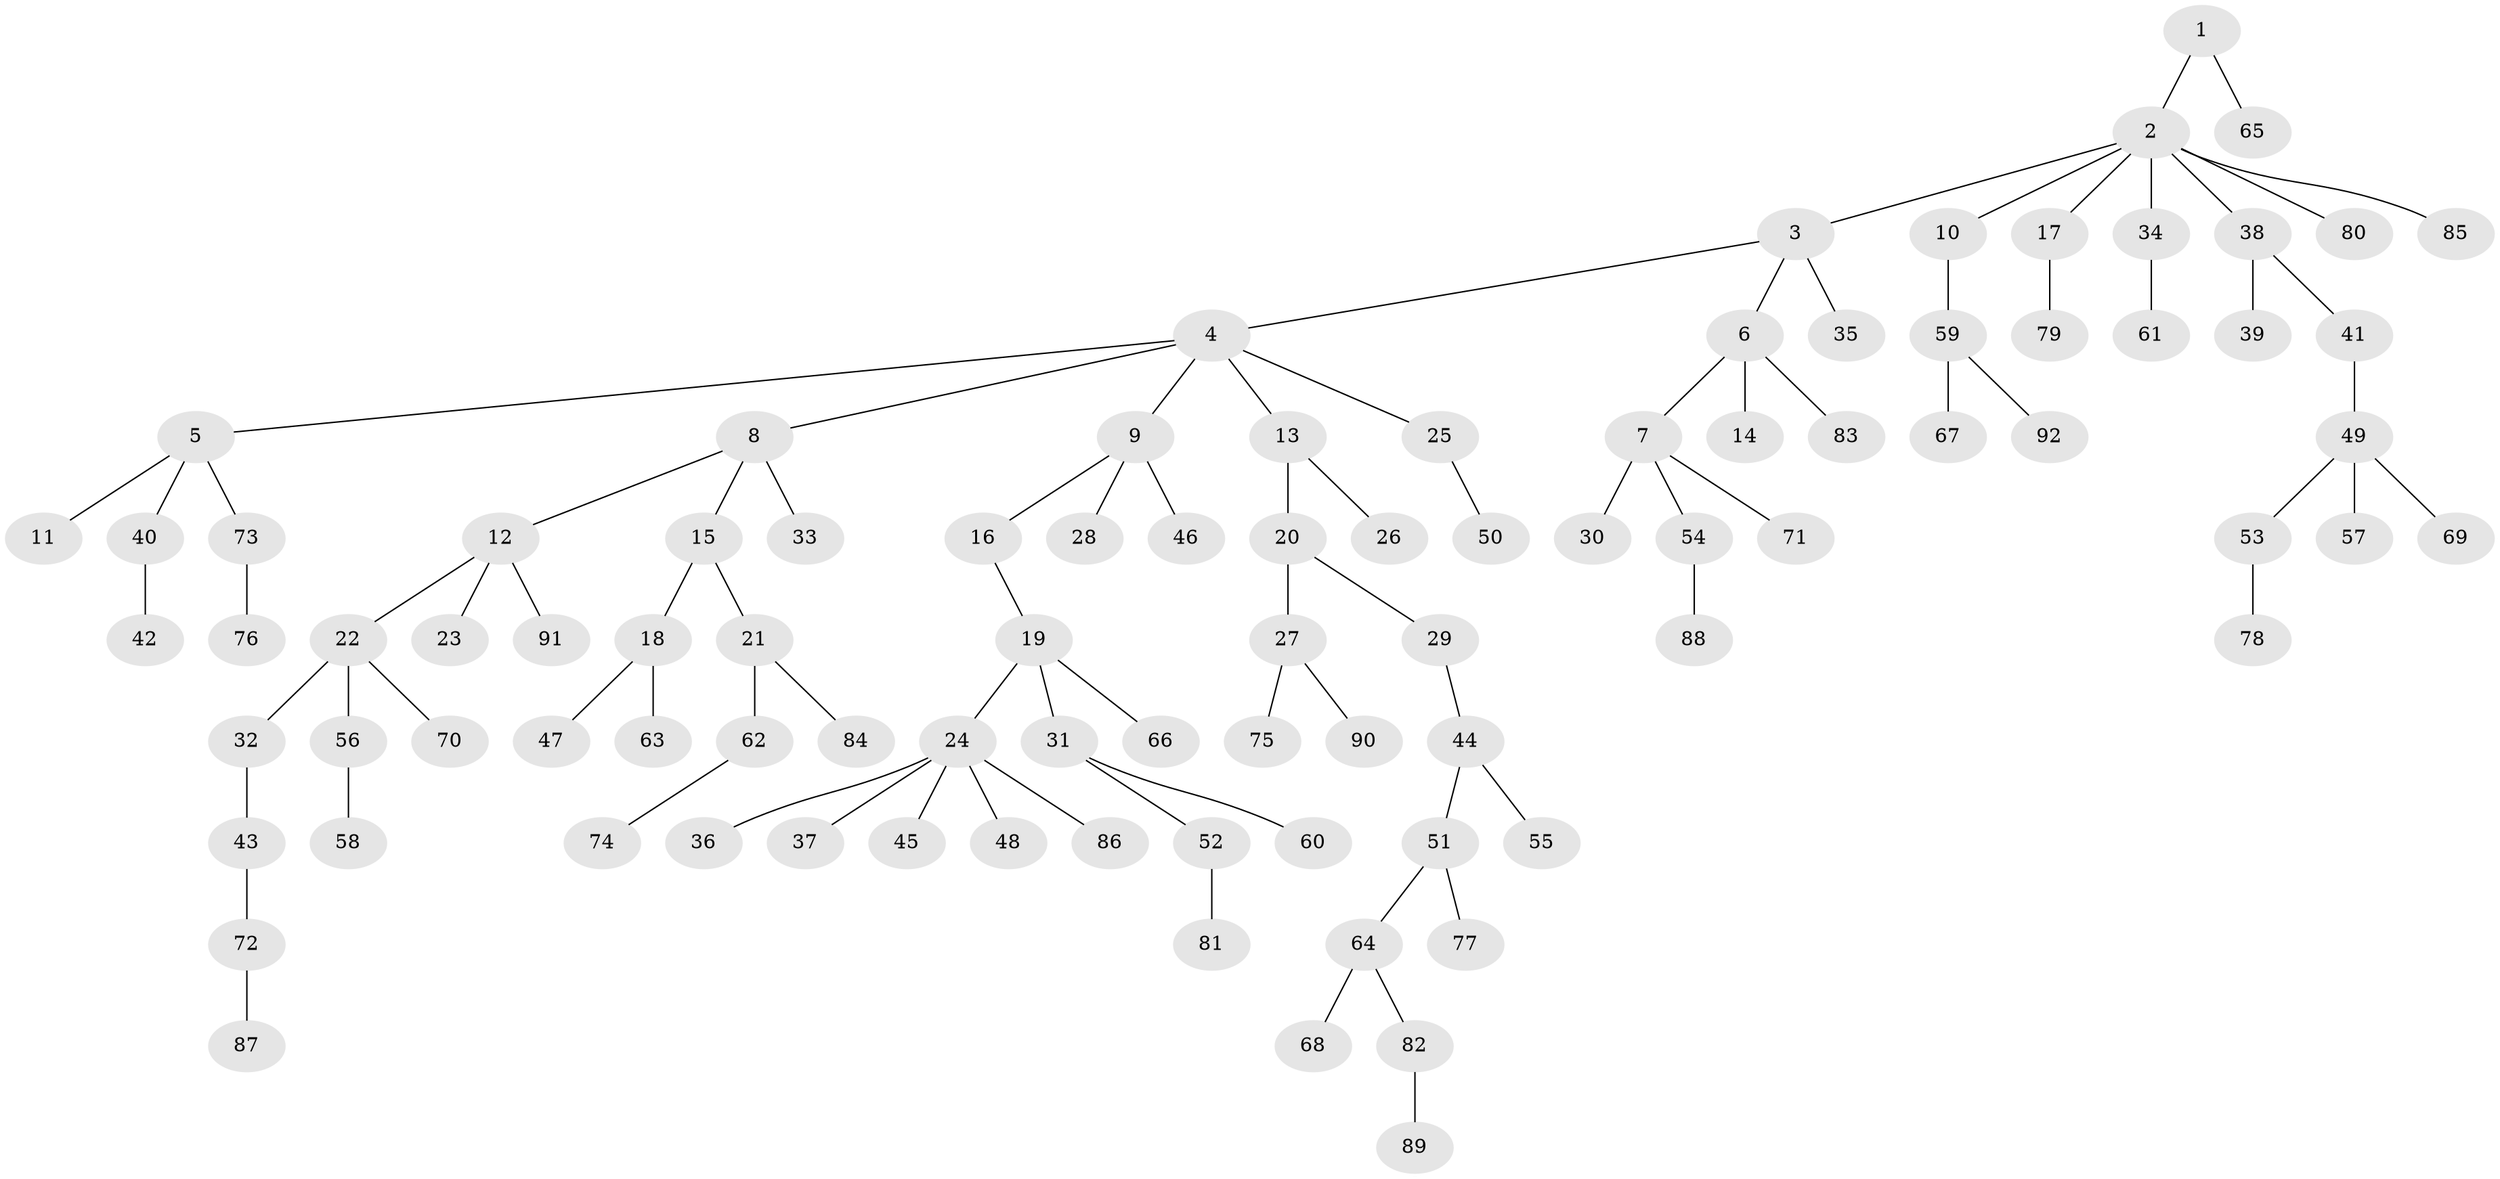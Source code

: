 // Generated by graph-tools (version 1.1) at 2025/11/02/27/25 16:11:26]
// undirected, 92 vertices, 91 edges
graph export_dot {
graph [start="1"]
  node [color=gray90,style=filled];
  1;
  2;
  3;
  4;
  5;
  6;
  7;
  8;
  9;
  10;
  11;
  12;
  13;
  14;
  15;
  16;
  17;
  18;
  19;
  20;
  21;
  22;
  23;
  24;
  25;
  26;
  27;
  28;
  29;
  30;
  31;
  32;
  33;
  34;
  35;
  36;
  37;
  38;
  39;
  40;
  41;
  42;
  43;
  44;
  45;
  46;
  47;
  48;
  49;
  50;
  51;
  52;
  53;
  54;
  55;
  56;
  57;
  58;
  59;
  60;
  61;
  62;
  63;
  64;
  65;
  66;
  67;
  68;
  69;
  70;
  71;
  72;
  73;
  74;
  75;
  76;
  77;
  78;
  79;
  80;
  81;
  82;
  83;
  84;
  85;
  86;
  87;
  88;
  89;
  90;
  91;
  92;
  1 -- 2;
  1 -- 65;
  2 -- 3;
  2 -- 10;
  2 -- 17;
  2 -- 34;
  2 -- 38;
  2 -- 80;
  2 -- 85;
  3 -- 4;
  3 -- 6;
  3 -- 35;
  4 -- 5;
  4 -- 8;
  4 -- 9;
  4 -- 13;
  4 -- 25;
  5 -- 11;
  5 -- 40;
  5 -- 73;
  6 -- 7;
  6 -- 14;
  6 -- 83;
  7 -- 30;
  7 -- 54;
  7 -- 71;
  8 -- 12;
  8 -- 15;
  8 -- 33;
  9 -- 16;
  9 -- 28;
  9 -- 46;
  10 -- 59;
  12 -- 22;
  12 -- 23;
  12 -- 91;
  13 -- 20;
  13 -- 26;
  15 -- 18;
  15 -- 21;
  16 -- 19;
  17 -- 79;
  18 -- 47;
  18 -- 63;
  19 -- 24;
  19 -- 31;
  19 -- 66;
  20 -- 27;
  20 -- 29;
  21 -- 62;
  21 -- 84;
  22 -- 32;
  22 -- 56;
  22 -- 70;
  24 -- 36;
  24 -- 37;
  24 -- 45;
  24 -- 48;
  24 -- 86;
  25 -- 50;
  27 -- 75;
  27 -- 90;
  29 -- 44;
  31 -- 52;
  31 -- 60;
  32 -- 43;
  34 -- 61;
  38 -- 39;
  38 -- 41;
  40 -- 42;
  41 -- 49;
  43 -- 72;
  44 -- 51;
  44 -- 55;
  49 -- 53;
  49 -- 57;
  49 -- 69;
  51 -- 64;
  51 -- 77;
  52 -- 81;
  53 -- 78;
  54 -- 88;
  56 -- 58;
  59 -- 67;
  59 -- 92;
  62 -- 74;
  64 -- 68;
  64 -- 82;
  72 -- 87;
  73 -- 76;
  82 -- 89;
}

